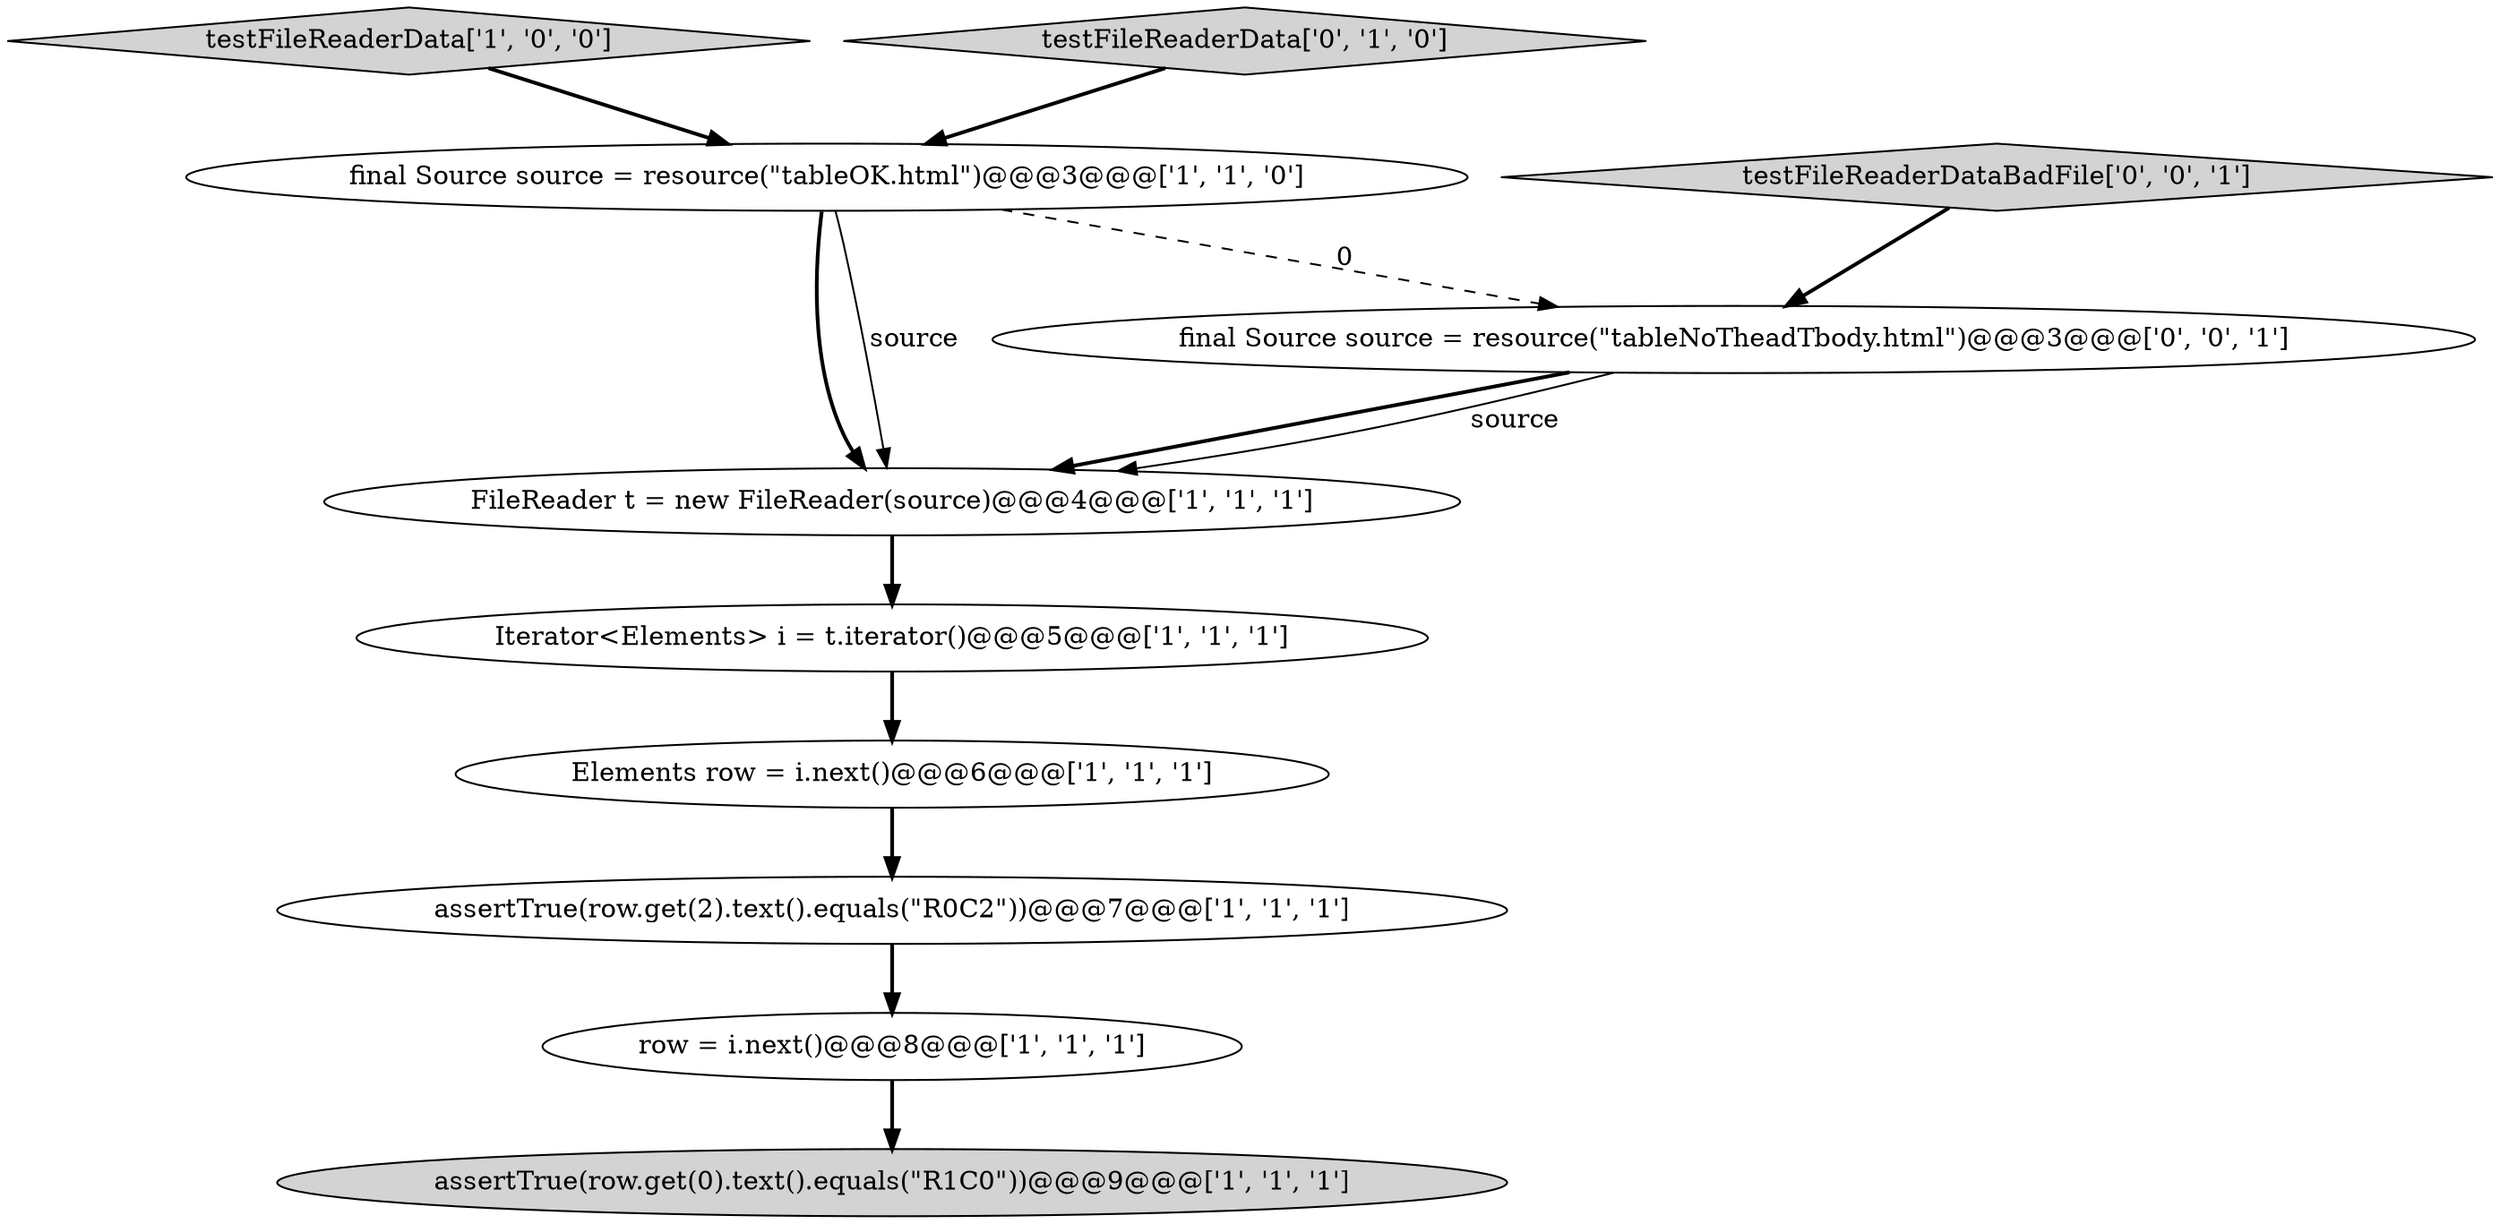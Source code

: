 digraph {
9 [style = filled, label = "final Source source = resource(\"tableNoTheadTbody.html\")@@@3@@@['0', '0', '1']", fillcolor = white, shape = ellipse image = "AAA0AAABBB3BBB"];
7 [style = filled, label = "row = i.next()@@@8@@@['1', '1', '1']", fillcolor = white, shape = ellipse image = "AAA0AAABBB1BBB"];
3 [style = filled, label = "testFileReaderData['1', '0', '0']", fillcolor = lightgray, shape = diamond image = "AAA0AAABBB1BBB"];
4 [style = filled, label = "assertTrue(row.get(2).text().equals(\"R0C2\"))@@@7@@@['1', '1', '1']", fillcolor = white, shape = ellipse image = "AAA0AAABBB1BBB"];
1 [style = filled, label = "Iterator<Elements> i = t.iterator()@@@5@@@['1', '1', '1']", fillcolor = white, shape = ellipse image = "AAA0AAABBB1BBB"];
5 [style = filled, label = "assertTrue(row.get(0).text().equals(\"R1C0\"))@@@9@@@['1', '1', '1']", fillcolor = lightgray, shape = ellipse image = "AAA0AAABBB1BBB"];
8 [style = filled, label = "testFileReaderData['0', '1', '0']", fillcolor = lightgray, shape = diamond image = "AAA0AAABBB2BBB"];
10 [style = filled, label = "testFileReaderDataBadFile['0', '0', '1']", fillcolor = lightgray, shape = diamond image = "AAA0AAABBB3BBB"];
6 [style = filled, label = "final Source source = resource(\"tableOK.html\")@@@3@@@['1', '1', '0']", fillcolor = white, shape = ellipse image = "AAA0AAABBB1BBB"];
0 [style = filled, label = "FileReader t = new FileReader(source)@@@4@@@['1', '1', '1']", fillcolor = white, shape = ellipse image = "AAA0AAABBB1BBB"];
2 [style = filled, label = "Elements row = i.next()@@@6@@@['1', '1', '1']", fillcolor = white, shape = ellipse image = "AAA0AAABBB1BBB"];
3->6 [style = bold, label=""];
1->2 [style = bold, label=""];
7->5 [style = bold, label=""];
6->0 [style = bold, label=""];
8->6 [style = bold, label=""];
10->9 [style = bold, label=""];
6->0 [style = solid, label="source"];
9->0 [style = bold, label=""];
2->4 [style = bold, label=""];
0->1 [style = bold, label=""];
4->7 [style = bold, label=""];
9->0 [style = solid, label="source"];
6->9 [style = dashed, label="0"];
}
